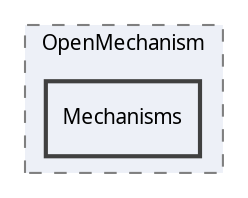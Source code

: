 digraph "Mechanisms"
{
 // LATEX_PDF_SIZE
  edge [fontname="Calibrii",fontsize="10",labelfontname="Calibrii",labelfontsize="10"];
  node [fontname="Calibrii",fontsize="10",shape=record];
  compound=true
  subgraph clusterdir_8534970120b8989d0c05a6b68a87fe21 {
    graph [ bgcolor="#edf0f7", pencolor="grey50", style="filled,dashed,", label="OpenMechanism", fontname="Calibrii", fontsize="10", URL="dir_8534970120b8989d0c05a6b68a87fe21.html"]
  dir_4337376a29d1f56b889351d59b9c9923 [shape=box, label="Mechanisms", style="filled,bold,", fillcolor="#edf0f7", color="grey25", URL="dir_4337376a29d1f56b889351d59b9c9923.html"];
  }
}
